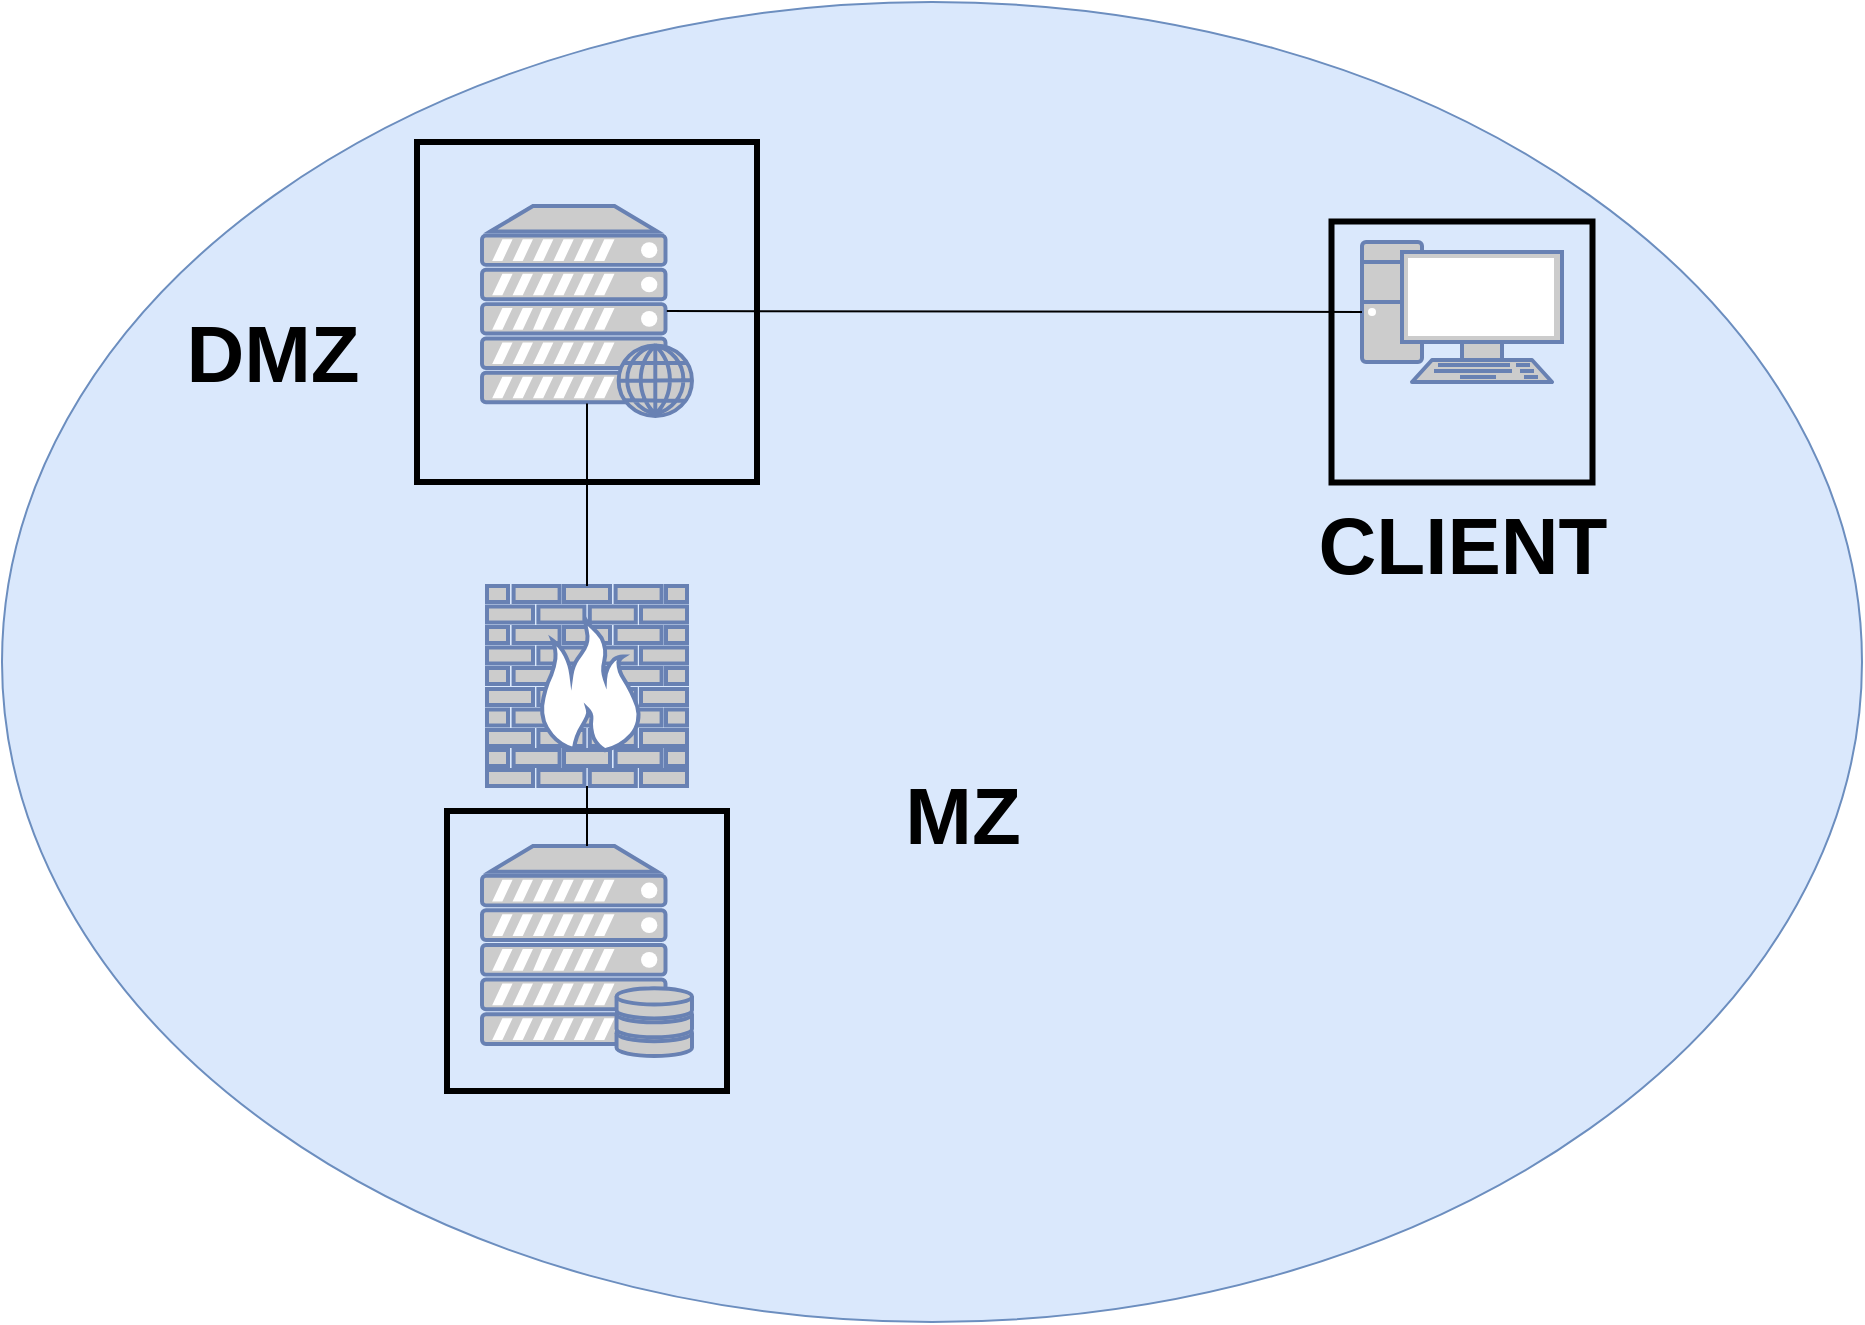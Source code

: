 <mxfile>
    <diagram id="FsqunA0_Hgle7-TvPwIX" name="Pagina-1">
        <mxGraphModel dx="950" dy="1068" grid="1" gridSize="10" guides="1" tooltips="1" connect="1" arrows="1" fold="1" page="1" pageScale="1" pageWidth="1169" pageHeight="827" math="0" shadow="0">
            <root>
                <mxCell id="0"/>
                <mxCell id="1" parent="0"/>
                <mxCell id="11" value="" style="ellipse;whiteSpace=wrap;html=1;fillColor=#dae8fc;strokeColor=#6c8ebf;" vertex="1" parent="1">
                    <mxGeometry x="120" y="84" width="930" height="660" as="geometry"/>
                </mxCell>
                <mxCell id="17" value="" style="whiteSpace=wrap;html=1;aspect=fixed;fillColor=none;strokeWidth=3;" vertex="1" parent="1">
                    <mxGeometry x="327.5" y="154" width="170" height="170" as="geometry"/>
                </mxCell>
                <mxCell id="2" value="" style="fontColor=#0066CC;verticalAlign=top;verticalLabelPosition=bottom;labelPosition=center;align=center;html=1;outlineConnect=0;fillColor=#CCCCCC;strokeColor=#6881B3;gradientColor=none;gradientDirection=north;strokeWidth=2;shape=mxgraph.networks.firewall;" vertex="1" parent="1">
                    <mxGeometry x="362.5" y="376" width="100" height="100" as="geometry"/>
                </mxCell>
                <mxCell id="5" value="" style="fontColor=#0066CC;verticalAlign=top;verticalLabelPosition=bottom;labelPosition=center;align=center;html=1;outlineConnect=0;fillColor=#CCCCCC;strokeColor=#6881B3;gradientColor=none;gradientDirection=north;strokeWidth=2;shape=mxgraph.networks.web_server;" vertex="1" parent="1">
                    <mxGeometry x="360" y="186" width="105" height="105" as="geometry"/>
                </mxCell>
                <mxCell id="6" value="" style="fontColor=#0066CC;verticalAlign=top;verticalLabelPosition=bottom;labelPosition=center;align=center;html=1;outlineConnect=0;fillColor=#CCCCCC;strokeColor=#6881B3;gradientColor=none;gradientDirection=north;strokeWidth=2;shape=mxgraph.networks.server_storage;" vertex="1" parent="1">
                    <mxGeometry x="360" y="506" width="105" height="105" as="geometry"/>
                </mxCell>
                <mxCell id="7" value="&lt;h1&gt;&lt;font style=&quot;font-size: 40px;&quot;&gt;DMZ&lt;/font&gt;&lt;/h1&gt;" style="text;html=1;align=center;verticalAlign=middle;resizable=0;points=[];autosize=1;strokeColor=none;fillColor=none;" vertex="1" parent="1">
                    <mxGeometry x="200" y="214" width="110" height="90" as="geometry"/>
                </mxCell>
                <mxCell id="8" value="&lt;h1&gt;&lt;font style=&quot;font-size: 40px;&quot;&gt;MZ&lt;/font&gt;&lt;/h1&gt;" style="text;html=1;align=center;verticalAlign=middle;resizable=0;points=[];autosize=1;strokeColor=none;fillColor=none;" vertex="1" parent="1">
                    <mxGeometry x="560" y="445" width="80" height="90" as="geometry"/>
                </mxCell>
                <mxCell id="9" value="" style="endArrow=none;html=1;entryX=0.5;entryY=1;entryDx=0;entryDy=0;entryPerimeter=0;exitX=0.5;exitY=0;exitDx=0;exitDy=0;exitPerimeter=0;" edge="1" parent="1" source="6" target="2">
                    <mxGeometry width="50" height="50" relative="1" as="geometry">
                        <mxPoint x="610" y="572.5" as="sourcePoint"/>
                        <mxPoint x="660" y="522.5" as="targetPoint"/>
                    </mxGeometry>
                </mxCell>
                <mxCell id="10" value="" style="endArrow=none;html=1;exitX=0.5;exitY=0;exitDx=0;exitDy=0;exitPerimeter=0;entryX=0.5;entryY=0.94;entryDx=0;entryDy=0;entryPerimeter=0;" edge="1" parent="1" source="2" target="5">
                    <mxGeometry width="50" height="50" relative="1" as="geometry">
                        <mxPoint x="610" y="572.5" as="sourcePoint"/>
                        <mxPoint x="660" y="522.5" as="targetPoint"/>
                    </mxGeometry>
                </mxCell>
                <mxCell id="12" value="" style="fontColor=#0066CC;verticalAlign=top;verticalLabelPosition=bottom;labelPosition=center;align=center;html=1;outlineConnect=0;fillColor=#CCCCCC;strokeColor=#6881B3;gradientColor=none;gradientDirection=north;strokeWidth=2;shape=mxgraph.networks.pc;" vertex="1" parent="1">
                    <mxGeometry x="800" y="204" width="100" height="70" as="geometry"/>
                </mxCell>
                <mxCell id="14" value="&lt;h1&gt;&lt;font style=&quot;font-size: 40px;&quot;&gt;CLIENT&lt;/font&gt;&lt;/h1&gt;" style="text;html=1;align=center;verticalAlign=middle;resizable=0;points=[];autosize=1;strokeColor=none;fillColor=none;" vertex="1" parent="1">
                    <mxGeometry x="765" y="310" width="170" height="90" as="geometry"/>
                </mxCell>
                <mxCell id="15" value="" style="endArrow=none;html=1;entryX=0;entryY=0.5;entryDx=0;entryDy=0;entryPerimeter=0;exitX=0.88;exitY=0.5;exitDx=0;exitDy=0;exitPerimeter=0;" edge="1" parent="1" source="5" target="12">
                    <mxGeometry width="50" height="50" relative="1" as="geometry">
                        <mxPoint x="600" y="454" as="sourcePoint"/>
                        <mxPoint x="650" y="404" as="targetPoint"/>
                    </mxGeometry>
                </mxCell>
                <mxCell id="18" value="" style="whiteSpace=wrap;html=1;aspect=fixed;fillColor=none;strokeWidth=3;" vertex="1" parent="1">
                    <mxGeometry x="342.5" y="488.5" width="140" height="140" as="geometry"/>
                </mxCell>
                <mxCell id="19" value="" style="whiteSpace=wrap;html=1;aspect=fixed;fillColor=none;strokeWidth=3;" vertex="1" parent="1">
                    <mxGeometry x="784.75" y="193.75" width="130.5" height="130.5" as="geometry"/>
                </mxCell>
            </root>
        </mxGraphModel>
    </diagram>
</mxfile>